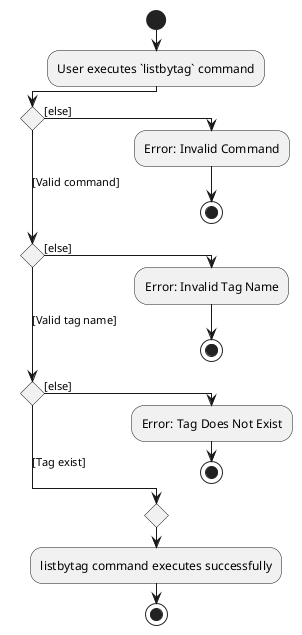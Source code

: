 @startuml
!pragma useVerticalIf on

start
:User executes `listbytag` command;
if () then ([else])
    :Error: Invalid Command;
    stop;
([Valid command]) elseif () then ([else])
    :Error: Invalid Tag Name;
    stop;
([Valid tag name]) elseif () then ([else])
    :Error: Tag Does Not Exist;
    stop;
else ([Tag exist])
endif
    :listbytag command executes successfully;
stop

@enduml
